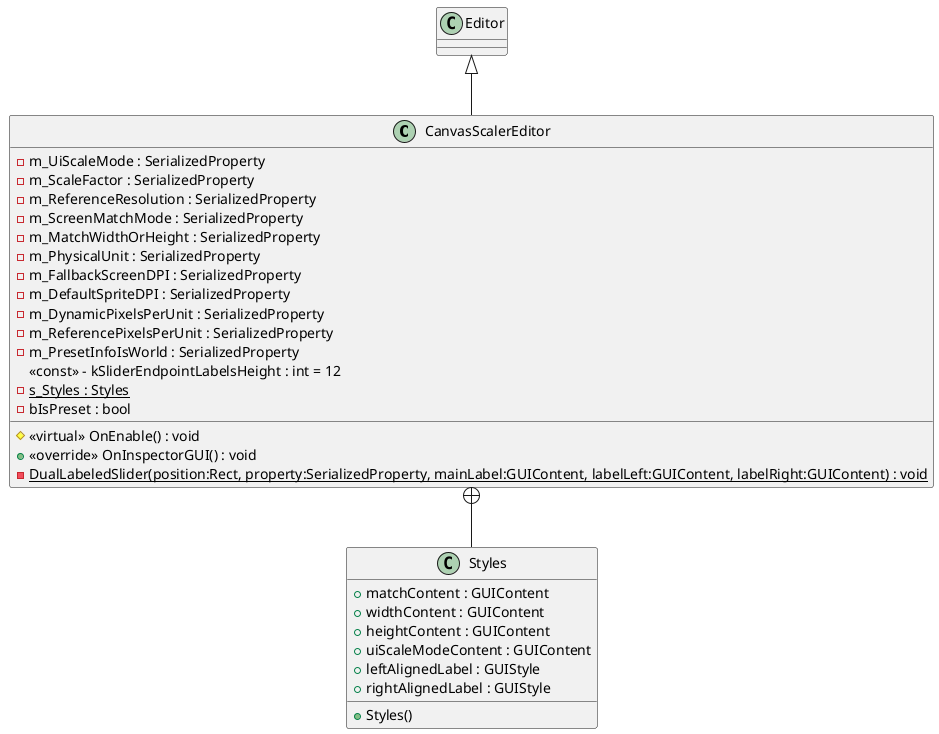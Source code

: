 @startuml
class CanvasScalerEditor {
    - m_UiScaleMode : SerializedProperty
    - m_ScaleFactor : SerializedProperty
    - m_ReferenceResolution : SerializedProperty
    - m_ScreenMatchMode : SerializedProperty
    - m_MatchWidthOrHeight : SerializedProperty
    - m_PhysicalUnit : SerializedProperty
    - m_FallbackScreenDPI : SerializedProperty
    - m_DefaultSpriteDPI : SerializedProperty
    - m_DynamicPixelsPerUnit : SerializedProperty
    - m_ReferencePixelsPerUnit : SerializedProperty
    - m_PresetInfoIsWorld : SerializedProperty
    <<const>> - kSliderEndpointLabelsHeight : int = 12
    - {static} s_Styles : Styles
    - bIsPreset : bool
    # <<virtual>> OnEnable() : void
    + <<override>> OnInspectorGUI() : void
    - {static} DualLabeledSlider(position:Rect, property:SerializedProperty, mainLabel:GUIContent, labelLeft:GUIContent, labelRight:GUIContent) : void
}
class Styles {
    + matchContent : GUIContent
    + widthContent : GUIContent
    + heightContent : GUIContent
    + uiScaleModeContent : GUIContent
    + leftAlignedLabel : GUIStyle
    + rightAlignedLabel : GUIStyle
    + Styles()
}
Editor <|-- CanvasScalerEditor
CanvasScalerEditor +-- Styles
@enduml

